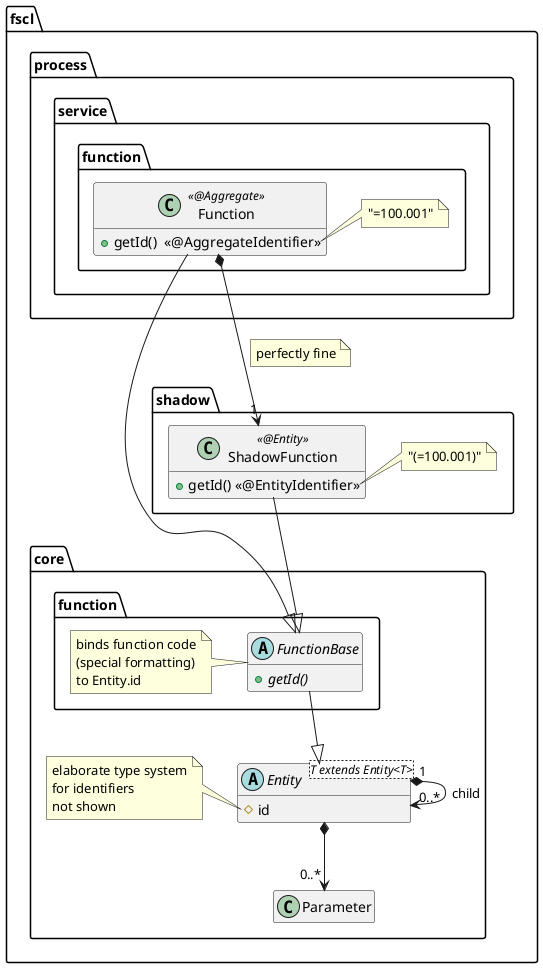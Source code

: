 @startuml
hide empty members

package fscl {
    package core {

        abstract class Entity<T extends Entity<T>>  {
            #id
        }

        note left of Entity::id
            elaborate type system
            for identifiers
            not shown
        end note

        class Parameter

        Entity "1" *--> "0..*" Entity: child
        Entity *--> "0..*" Parameter

        package function {
            abstract class FunctionBase  {

                {abstract} +getId()
            }

            note left of FunctionBase
                binds function code
                (special formatting)
                to Entity.id
            end note

            FunctionBase --|> Entity
        }
    }

    package shadow {
        class ShadowFunction <<@Entity>> {
            +getId() <<@EntityIdentifier>>
        }
        note right of ShadowFunction::getId()
            "(=100.001)"
        end note
        ShadowFunction --|> FunctionBase
    }

    package process.service {

        package function {
            class Function <<@Aggregate>> {
                +getId()  <<@AggregateIdentifier>>
            }
            note right of Function::getId()
                "=100.001"
            end note
            Function --|> FunctionBase
            Function *--> "1" ShadowFunction
            note on link: perfectly fine
        }

    }
}
@enduml
